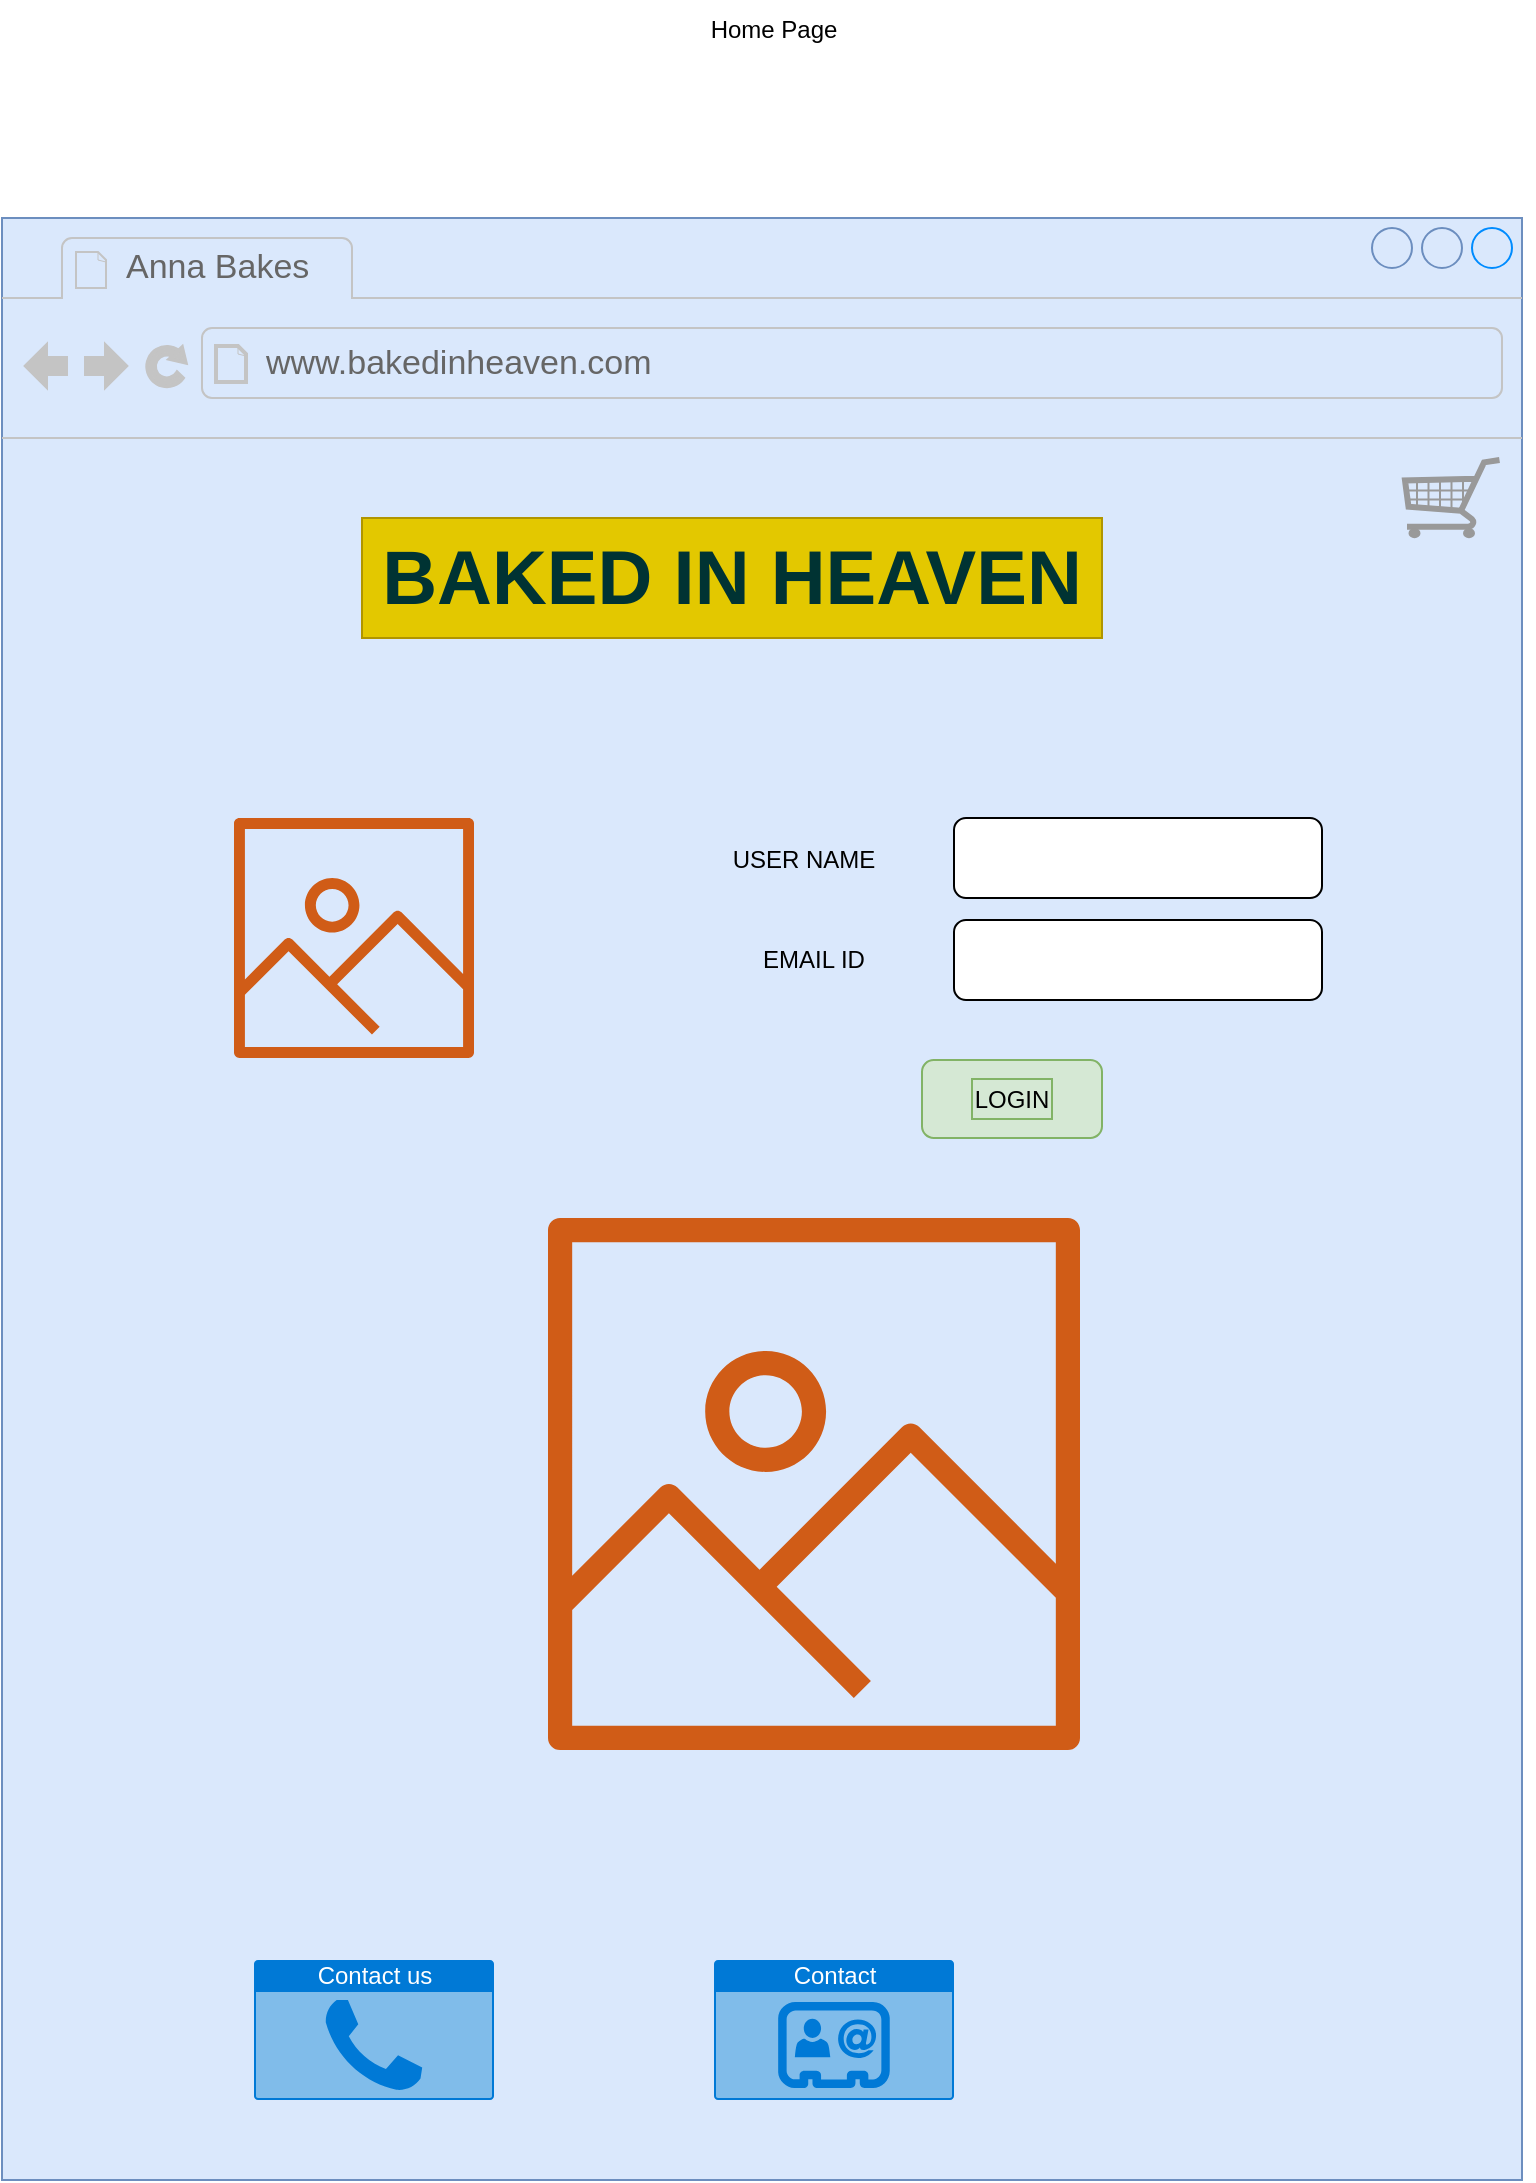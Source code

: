 <mxfile version="14.0.5" type="device" pages="3"><diagram id="QVd8L76ZatG-Zit1pRxd" name="Page-1"><mxGraphModel dx="1038" dy="1749" grid="1" gridSize="10" guides="1" tooltips="1" connect="1" arrows="1" fold="1" page="1" pageScale="1" pageWidth="827" pageHeight="1169" math="0" shadow="0"><root><mxCell id="0"/><mxCell id="1" parent="0"/><mxCell id="1JsVMc8qBcbms6MR0Kqj-1" value="" style="strokeWidth=1;shadow=0;dashed=0;align=center;html=1;shape=mxgraph.mockup.containers.browserWindow;rSize=0;strokeColor2=#008cff;strokeColor3=#c4c4c4;mainText=,;recursiveResize=0;fillColor=#dae8fc;strokeColor=#6c8ebf;" vertex="1" parent="1"><mxGeometry x="34" y="-1031" width="760" height="981" as="geometry"/></mxCell><mxCell id="1JsVMc8qBcbms6MR0Kqj-2" value="Anna Bakes" style="strokeWidth=1;shadow=0;dashed=0;align=center;html=1;shape=mxgraph.mockup.containers.anchor;fontSize=17;fontColor=#666666;align=left;" vertex="1" parent="1JsVMc8qBcbms6MR0Kqj-1"><mxGeometry x="60" y="12" width="110" height="26" as="geometry"/></mxCell><mxCell id="1JsVMc8qBcbms6MR0Kqj-3" value="www.bakedinheaven.com" style="strokeWidth=1;shadow=0;dashed=0;align=center;html=1;shape=mxgraph.mockup.containers.anchor;rSize=0;fontSize=17;fontColor=#666666;align=left;" vertex="1" parent="1JsVMc8qBcbms6MR0Kqj-1"><mxGeometry x="130" y="60" width="250" height="26" as="geometry"/></mxCell><mxCell id="1JsVMc8qBcbms6MR0Kqj-21" value="" style="verticalLabelPosition=bottom;shadow=0;dashed=0;align=center;html=1;verticalAlign=top;strokeWidth=1;shape=mxgraph.mockup.misc.shoppingCart;strokeColor=#999999;" vertex="1" parent="1JsVMc8qBcbms6MR0Kqj-1"><mxGeometry x="700" y="120" width="50" height="40" as="geometry"/></mxCell><mxCell id="1JsVMc8qBcbms6MR0Kqj-22" value="" style="rounded=0;whiteSpace=wrap;html=1;" vertex="1" parent="1JsVMc8qBcbms6MR0Kqj-1"><mxGeometry x="180" y="150" width="350" height="60" as="geometry"/></mxCell><mxCell id="1JsVMc8qBcbms6MR0Kqj-23" value="&lt;font style=&quot;font-size: 38px&quot; color=&quot;#003333&quot;&gt;&lt;b&gt;BAKED IN HEAVEN&lt;/b&gt;&lt;/font&gt;" style="text;html=1;strokeColor=#B09500;fillColor=#e3c800;align=center;verticalAlign=middle;whiteSpace=wrap;rounded=0;fontColor=#ffffff;" vertex="1" parent="1JsVMc8qBcbms6MR0Kqj-1"><mxGeometry x="180" y="150" width="370" height="60" as="geometry"/></mxCell><mxCell id="TNDfAH9yp_Fcc85GJD9f-2" value="EMAIL ID" style="text;html=1;strokeColor=none;fillColor=none;align=center;verticalAlign=middle;whiteSpace=wrap;rounded=0;" vertex="1" parent="1JsVMc8qBcbms6MR0Kqj-1"><mxGeometry x="366" y="361" width="80" height="20" as="geometry"/></mxCell><mxCell id="TNDfAH9yp_Fcc85GJD9f-3" value="" style="rounded=1;whiteSpace=wrap;html=1;" vertex="1" parent="1JsVMc8qBcbms6MR0Kqj-1"><mxGeometry x="476" y="300" width="184" height="40" as="geometry"/></mxCell><mxCell id="TNDfAH9yp_Fcc85GJD9f-4" value="" style="rounded=1;whiteSpace=wrap;html=1;" vertex="1" parent="1JsVMc8qBcbms6MR0Kqj-1"><mxGeometry x="476" y="351" width="184" height="40" as="geometry"/></mxCell><mxCell id="TNDfAH9yp_Fcc85GJD9f-5" value="" style="rounded=1;whiteSpace=wrap;html=1;fillColor=#d5e8d4;strokeColor=#82b366;" vertex="1" parent="1JsVMc8qBcbms6MR0Kqj-1"><mxGeometry x="460" y="421" width="90" height="39" as="geometry"/></mxCell><mxCell id="TNDfAH9yp_Fcc85GJD9f-6" value="LOGIN" style="text;html=1;strokeColor=#82b366;fillColor=#d5e8d4;align=center;verticalAlign=middle;whiteSpace=wrap;rounded=0;" vertex="1" parent="1JsVMc8qBcbms6MR0Kqj-1"><mxGeometry x="485" y="430.5" width="40" height="20" as="geometry"/></mxCell><mxCell id="qct8g2xGU-pbg9sNdthV-1" value="" style="outlineConnect=0;fontColor=#232F3E;gradientColor=none;fillColor=#D05C17;strokeColor=none;dashed=0;verticalLabelPosition=bottom;verticalAlign=top;align=center;html=1;fontSize=12;fontStyle=0;aspect=fixed;pointerEvents=1;shape=mxgraph.aws4.container_registry_image;" vertex="1" parent="1JsVMc8qBcbms6MR0Kqj-1"><mxGeometry x="116" y="300" width="120" height="120" as="geometry"/></mxCell><mxCell id="qct8g2xGU-pbg9sNdthV-2" value="Contact us" style="html=1;strokeColor=none;fillColor=#0079D6;labelPosition=center;verticalLabelPosition=middle;verticalAlign=top;align=center;fontSize=12;outlineConnect=0;spacingTop=-6;fontColor=#FFFFFF;shape=mxgraph.sitemap.contact_us;" vertex="1" parent="1JsVMc8qBcbms6MR0Kqj-1"><mxGeometry x="126" y="871" width="120" height="70" as="geometry"/></mxCell><mxCell id="qct8g2xGU-pbg9sNdthV-3" value="Contact" style="html=1;strokeColor=none;fillColor=#0079D6;labelPosition=center;verticalLabelPosition=middle;verticalAlign=top;align=center;fontSize=12;outlineConnect=0;spacingTop=-6;fontColor=#FFFFFF;shape=mxgraph.sitemap.contact;" vertex="1" parent="1JsVMc8qBcbms6MR0Kqj-1"><mxGeometry x="356" y="871" width="120" height="70" as="geometry"/></mxCell><mxCell id="qct8g2xGU-pbg9sNdthV-4" value="" style="outlineConnect=0;fontColor=#232F3E;gradientColor=none;fillColor=#D05C17;strokeColor=none;dashed=0;verticalLabelPosition=bottom;verticalAlign=top;align=center;html=1;fontSize=12;fontStyle=0;aspect=fixed;pointerEvents=1;shape=mxgraph.aws4.container_registry_image;" vertex="1" parent="1JsVMc8qBcbms6MR0Kqj-1"><mxGeometry x="273" y="500" width="266" height="266" as="geometry"/></mxCell><mxCell id="1JsVMc8qBcbms6MR0Kqj-4" value="Home Page" style="text;html=1;strokeColor=none;fillColor=none;align=center;verticalAlign=middle;whiteSpace=wrap;rounded=0;" vertex="1" parent="1"><mxGeometry x="40" y="-1140" width="760" height="30" as="geometry"/></mxCell><mxCell id="TNDfAH9yp_Fcc85GJD9f-1" value="USER NAME" style="text;html=1;strokeColor=none;fillColor=none;align=center;verticalAlign=middle;whiteSpace=wrap;rounded=0;" vertex="1" parent="1"><mxGeometry x="360" y="-720" width="150" height="20" as="geometry"/></mxCell></root></mxGraphModel></diagram><diagram id="BHr8XX76pn4vMRZk0iRC" name="Page-2"><mxGraphModel dx="1038" dy="580" grid="1" gridSize="10" guides="1" tooltips="1" connect="1" arrows="1" fold="1" page="1" pageScale="1" pageWidth="827" pageHeight="1169" math="0" shadow="0"><root><mxCell id="sL2kff6RGZyy5oiW9V0s-0"/><mxCell id="sL2kff6RGZyy5oiW9V0s-1" parent="sL2kff6RGZyy5oiW9V0s-0"/><mxCell id="g7lVheGf9Bnv_6_MieDs-0" value="" style="strokeWidth=1;shadow=0;dashed=0;align=center;html=1;shape=mxgraph.mockup.containers.browserWindow;rSize=0;strokeColor=#6c8ebf;strokeColor2=#008cff;strokeColor3=#c4c4c4;mainText=,;recursiveResize=0;fillColor=#dae8fc;" vertex="1" parent="sL2kff6RGZyy5oiW9V0s-1"><mxGeometry x="40" y="60" width="740" height="1020" as="geometry"/></mxCell><mxCell id="g7lVheGf9Bnv_6_MieDs-1" value="Products" style="strokeWidth=1;shadow=0;dashed=0;align=center;html=1;shape=mxgraph.mockup.containers.anchor;fontSize=17;fontColor=#666666;align=left;" vertex="1" parent="g7lVheGf9Bnv_6_MieDs-0"><mxGeometry x="60" y="12" width="110" height="26" as="geometry"/></mxCell><mxCell id="g7lVheGf9Bnv_6_MieDs-2" value="https://www.bakedinheaven.com/login" style="strokeWidth=1;shadow=0;dashed=0;align=center;html=1;shape=mxgraph.mockup.containers.anchor;rSize=0;fontSize=17;fontColor=#666666;align=left;" vertex="1" parent="g7lVheGf9Bnv_6_MieDs-0"><mxGeometry x="130" y="60" width="250" height="26" as="geometry"/></mxCell><mxCell id="g7lVheGf9Bnv_6_MieDs-5" value="Photo" style="html=1;strokeColor=none;fillColor=#0079D6;labelPosition=center;verticalLabelPosition=middle;verticalAlign=top;align=center;fontSize=12;outlineConnect=0;spacingTop=-6;fontColor=#FFFFFF;shape=mxgraph.sitemap.photo;" vertex="1" parent="g7lVheGf9Bnv_6_MieDs-0"><mxGeometry x="50" y="130" width="650" height="130" as="geometry"/></mxCell><mxCell id="g7lVheGf9Bnv_6_MieDs-6" value="Item" style="outlineConnect=0;fontColor=#232F3E;gradientColor=none;strokeColor=#232F3E;fillColor=#ffffff;dashed=0;verticalLabelPosition=bottom;verticalAlign=top;align=center;html=1;fontSize=12;fontStyle=0;aspect=fixed;shape=mxgraph.aws4.resourceIcon;resIcon=mxgraph.aws4.item;" vertex="1" parent="g7lVheGf9Bnv_6_MieDs-0"><mxGeometry x="80" y="290" width="240" height="240" as="geometry"/></mxCell><mxCell id="g7lVheGf9Bnv_6_MieDs-11" value="" style="shape=image;html=1;verticalAlign=top;verticalLabelPosition=bottom;labelBackgroundColor=#ffffff;imageAspect=0;aspect=fixed;image=https://cdn4.iconfinder.com/data/icons/computer-and-web-2/500/List-128.png" vertex="1" parent="g7lVheGf9Bnv_6_MieDs-0"><mxGeometry x="420" y="525" width="250" height="250" as="geometry"/></mxCell><mxCell id="g7lVheGf9Bnv_6_MieDs-12" value="" style="endArrow=classic;html=1;" edge="1" parent="g7lVheGf9Bnv_6_MieDs-0" target="g7lVheGf9Bnv_6_MieDs-11"><mxGeometry width="50" height="50" relative="1" as="geometry"><mxPoint x="280" y="390" as="sourcePoint"/><mxPoint x="330" y="340" as="targetPoint"/></mxGeometry></mxCell><mxCell id="g7lVheGf9Bnv_6_MieDs-13" value="item details" style="text;html=1;strokeColor=none;fillColor=none;align=center;verticalAlign=middle;whiteSpace=wrap;rounded=0;" vertex="1" parent="g7lVheGf9Bnv_6_MieDs-0"><mxGeometry x="485" y="810" width="120" height="40" as="geometry"/></mxCell><mxCell id="g7lVheGf9Bnv_6_MieDs-14" value="" style="outlineConnect=0;fontColor=#232F3E;gradientColor=none;fillColor=#D05C17;strokeColor=none;dashed=0;verticalLabelPosition=bottom;verticalAlign=top;align=center;html=1;fontSize=12;fontStyle=0;aspect=fixed;pointerEvents=1;shape=mxgraph.aws4.container_registry_image;" vertex="1" parent="g7lVheGf9Bnv_6_MieDs-0"><mxGeometry x="170" y="760" width="100" height="100" as="geometry"/></mxCell><mxCell id="g7lVheGf9Bnv_6_MieDs-15" value="" style="endArrow=none;dashed=1;html=1;dashPattern=1 3;strokeWidth=2;" edge="1" parent="g7lVheGf9Bnv_6_MieDs-0" source="g7lVheGf9Bnv_6_MieDs-14" target="g7lVheGf9Bnv_6_MieDs-11"><mxGeometry width="50" height="50" relative="1" as="geometry"><mxPoint x="320" y="780" as="sourcePoint"/><mxPoint x="370" y="730" as="targetPoint"/></mxGeometry></mxCell></root></mxGraphModel></diagram><diagram id="EtuBrvaKXxDuK_dIs4I5" name="Page-3"><mxGraphModel dx="1038" dy="580" grid="1" gridSize="10" guides="1" tooltips="1" connect="1" arrows="1" fold="1" page="1" pageScale="1" pageWidth="827" pageHeight="1169" math="0" shadow="0"><root><mxCell id="ujFbHqKKkBY86-wfcnPQ-0"/><mxCell id="ujFbHqKKkBY86-wfcnPQ-1" parent="ujFbHqKKkBY86-wfcnPQ-0"/><mxCell id="xPgyjXvqvgdpzCQCGwwy-0" value="" style="strokeWidth=1;shadow=0;dashed=0;align=center;html=1;shape=mxgraph.mockup.containers.browserWindow;rSize=0;strokeColor=#6c8ebf;strokeColor2=#008cff;strokeColor3=#c4c4c4;mainText=,;recursiveResize=0;fillColor=#dae8fc;" vertex="1" parent="ujFbHqKKkBY86-wfcnPQ-1"><mxGeometry x="40" y="40" width="760" height="1040" as="geometry"/></mxCell><mxCell id="xPgyjXvqvgdpzCQCGwwy-1" value="Admin" style="strokeWidth=1;shadow=0;dashed=0;align=center;html=1;shape=mxgraph.mockup.containers.anchor;fontSize=17;fontColor=#666666;align=left;" vertex="1" parent="xPgyjXvqvgdpzCQCGwwy-0"><mxGeometry x="60" y="12" width="110" height="26" as="geometry"/></mxCell><mxCell id="xPgyjXvqvgdpzCQCGwwy-2" value="https://www.bakedinheaven.com/login" style="strokeWidth=1;shadow=0;dashed=0;align=center;html=1;shape=mxgraph.mockup.containers.anchor;rSize=0;fontSize=17;fontColor=#666666;align=left;" vertex="1" parent="xPgyjXvqvgdpzCQCGwwy-0"><mxGeometry x="130" y="60" width="250" height="26" as="geometry"/></mxCell><mxCell id="eSc2ZV4jUJ8rGTO3F1W6-0" value="Item" style="outlineConnect=0;fontColor=#232F3E;gradientColor=none;strokeColor=#232F3E;fillColor=#ffffff;dashed=0;verticalLabelPosition=bottom;verticalAlign=top;align=center;html=1;fontSize=12;fontStyle=0;aspect=fixed;shape=mxgraph.aws4.resourceIcon;resIcon=mxgraph.aws4.item;" vertex="1" parent="xPgyjXvqvgdpzCQCGwwy-0"><mxGeometry x="110" y="210" width="240" height="240" as="geometry"/></mxCell><mxCell id="vW73XPLwgfqoeUVGHTDh-1" value="" style="shape=image;html=1;verticalAlign=top;verticalLabelPosition=bottom;labelBackgroundColor=#ffffff;imageAspect=0;aspect=fixed;image=https://cdn4.iconfinder.com/data/icons/computer-and-web-2/500/List-128.png" vertex="1" parent="xPgyjXvqvgdpzCQCGwwy-0"><mxGeometry x="430" y="440" width="250" height="250" as="geometry"/></mxCell><mxCell id="nIKV5C4bPS0AXXC4FjRd-0" value="" style="endArrow=classic;html=1;" edge="1" parent="xPgyjXvqvgdpzCQCGwwy-0"><mxGeometry width="50" height="50" relative="1" as="geometry"><mxPoint x="310" y="290" as="sourcePoint"/><mxPoint x="450" y="427.358" as="targetPoint"/></mxGeometry></mxCell><mxCell id="7gGCVyccmGOZnC0QrM9A-0" value="item details" style="text;html=1;strokeColor=none;fillColor=none;align=center;verticalAlign=middle;whiteSpace=wrap;rounded=0;" vertex="1" parent="xPgyjXvqvgdpzCQCGwwy-0"><mxGeometry x="510" y="750" width="120" height="40" as="geometry"/></mxCell><mxCell id="7gGCVyccmGOZnC0QrM9A-1" value="" style="rounded=1;whiteSpace=wrap;html=1;" vertex="1" parent="xPgyjXvqvgdpzCQCGwwy-0"><mxGeometry x="120" y="850" width="120" height="60" as="geometry"/></mxCell><mxCell id="QZr6anxKkg7_ZE9nwvkl-1" value="Add" style="text;html=1;strokeColor=none;fillColor=none;align=center;verticalAlign=middle;whiteSpace=wrap;rounded=0;" vertex="1" parent="xPgyjXvqvgdpzCQCGwwy-0"><mxGeometry x="160" y="870" width="40" height="20" as="geometry"/></mxCell><mxCell id="QZr6anxKkg7_ZE9nwvkl-3" value="" style="rounded=1;whiteSpace=wrap;html=1;" vertex="1" parent="xPgyjXvqvgdpzCQCGwwy-0"><mxGeometry x="550" y="850" width="120" height="60" as="geometry"/></mxCell><mxCell id="QZr6anxKkg7_ZE9nwvkl-2" value="" style="rounded=1;whiteSpace=wrap;html=1;" vertex="1" parent="xPgyjXvqvgdpzCQCGwwy-0"><mxGeometry x="320" y="850" width="120" height="60" as="geometry"/></mxCell><mxCell id="QZr6anxKkg7_ZE9nwvkl-5" value="Update" style="text;html=1;strokeColor=none;fillColor=none;align=center;verticalAlign=middle;whiteSpace=wrap;rounded=0;" vertex="1" parent="xPgyjXvqvgdpzCQCGwwy-0"><mxGeometry x="360" y="870" width="40" height="20" as="geometry"/></mxCell><mxCell id="QZr6anxKkg7_ZE9nwvkl-4" value="Delete" style="text;html=1;strokeColor=none;fillColor=none;align=center;verticalAlign=middle;whiteSpace=wrap;rounded=0;" vertex="1" parent="xPgyjXvqvgdpzCQCGwwy-0"><mxGeometry x="590" y="870" width="40" height="20" as="geometry"/></mxCell><mxCell id="QZr6anxKkg7_ZE9nwvkl-7" value="" style="endArrow=none;dashed=1;html=1;dashPattern=1 3;strokeWidth=2;" edge="1" parent="xPgyjXvqvgdpzCQCGwwy-0"><mxGeometry width="50" height="50" relative="1" as="geometry"><mxPoint x="240.003" y="850" as="sourcePoint"/><mxPoint x="420" y="732" as="targetPoint"/></mxGeometry></mxCell><mxCell id="QZr6anxKkg7_ZE9nwvkl-11" value="" style="endArrow=none;dashed=1;html=1;dashPattern=1 3;strokeWidth=2;" edge="1" parent="xPgyjXvqvgdpzCQCGwwy-0"><mxGeometry width="50" height="50" relative="1" as="geometry"><mxPoint x="420.003" y="738.46" as="sourcePoint"/><mxPoint x="451.92" y="619.998" as="targetPoint"/></mxGeometry></mxCell><mxCell id="QZr6anxKkg7_ZE9nwvkl-0" value="" style="endArrow=none;dashed=1;html=1;dashPattern=1 3;strokeWidth=2;" edge="1" parent="ujFbHqKKkBY86-wfcnPQ-1" source="QZr6anxKkg7_ZE9nwvkl-2"><mxGeometry width="50" height="50" relative="1" as="geometry"><mxPoint x="310" y="845.385" as="sourcePoint"/><mxPoint x="460" y="771.538" as="targetPoint"/></mxGeometry></mxCell><mxCell id="QZr6anxKkg7_ZE9nwvkl-8" value="" style="endArrow=none;dashed=1;html=1;dashPattern=1 3;strokeWidth=2;" edge="1" parent="ujFbHqKKkBY86-wfcnPQ-1" source="QZr6anxKkg7_ZE9nwvkl-3"><mxGeometry width="50" height="50" relative="1" as="geometry"><mxPoint x="290.003" y="900" as="sourcePoint"/><mxPoint x="460" y="780" as="targetPoint"/></mxGeometry></mxCell></root></mxGraphModel></diagram></mxfile>